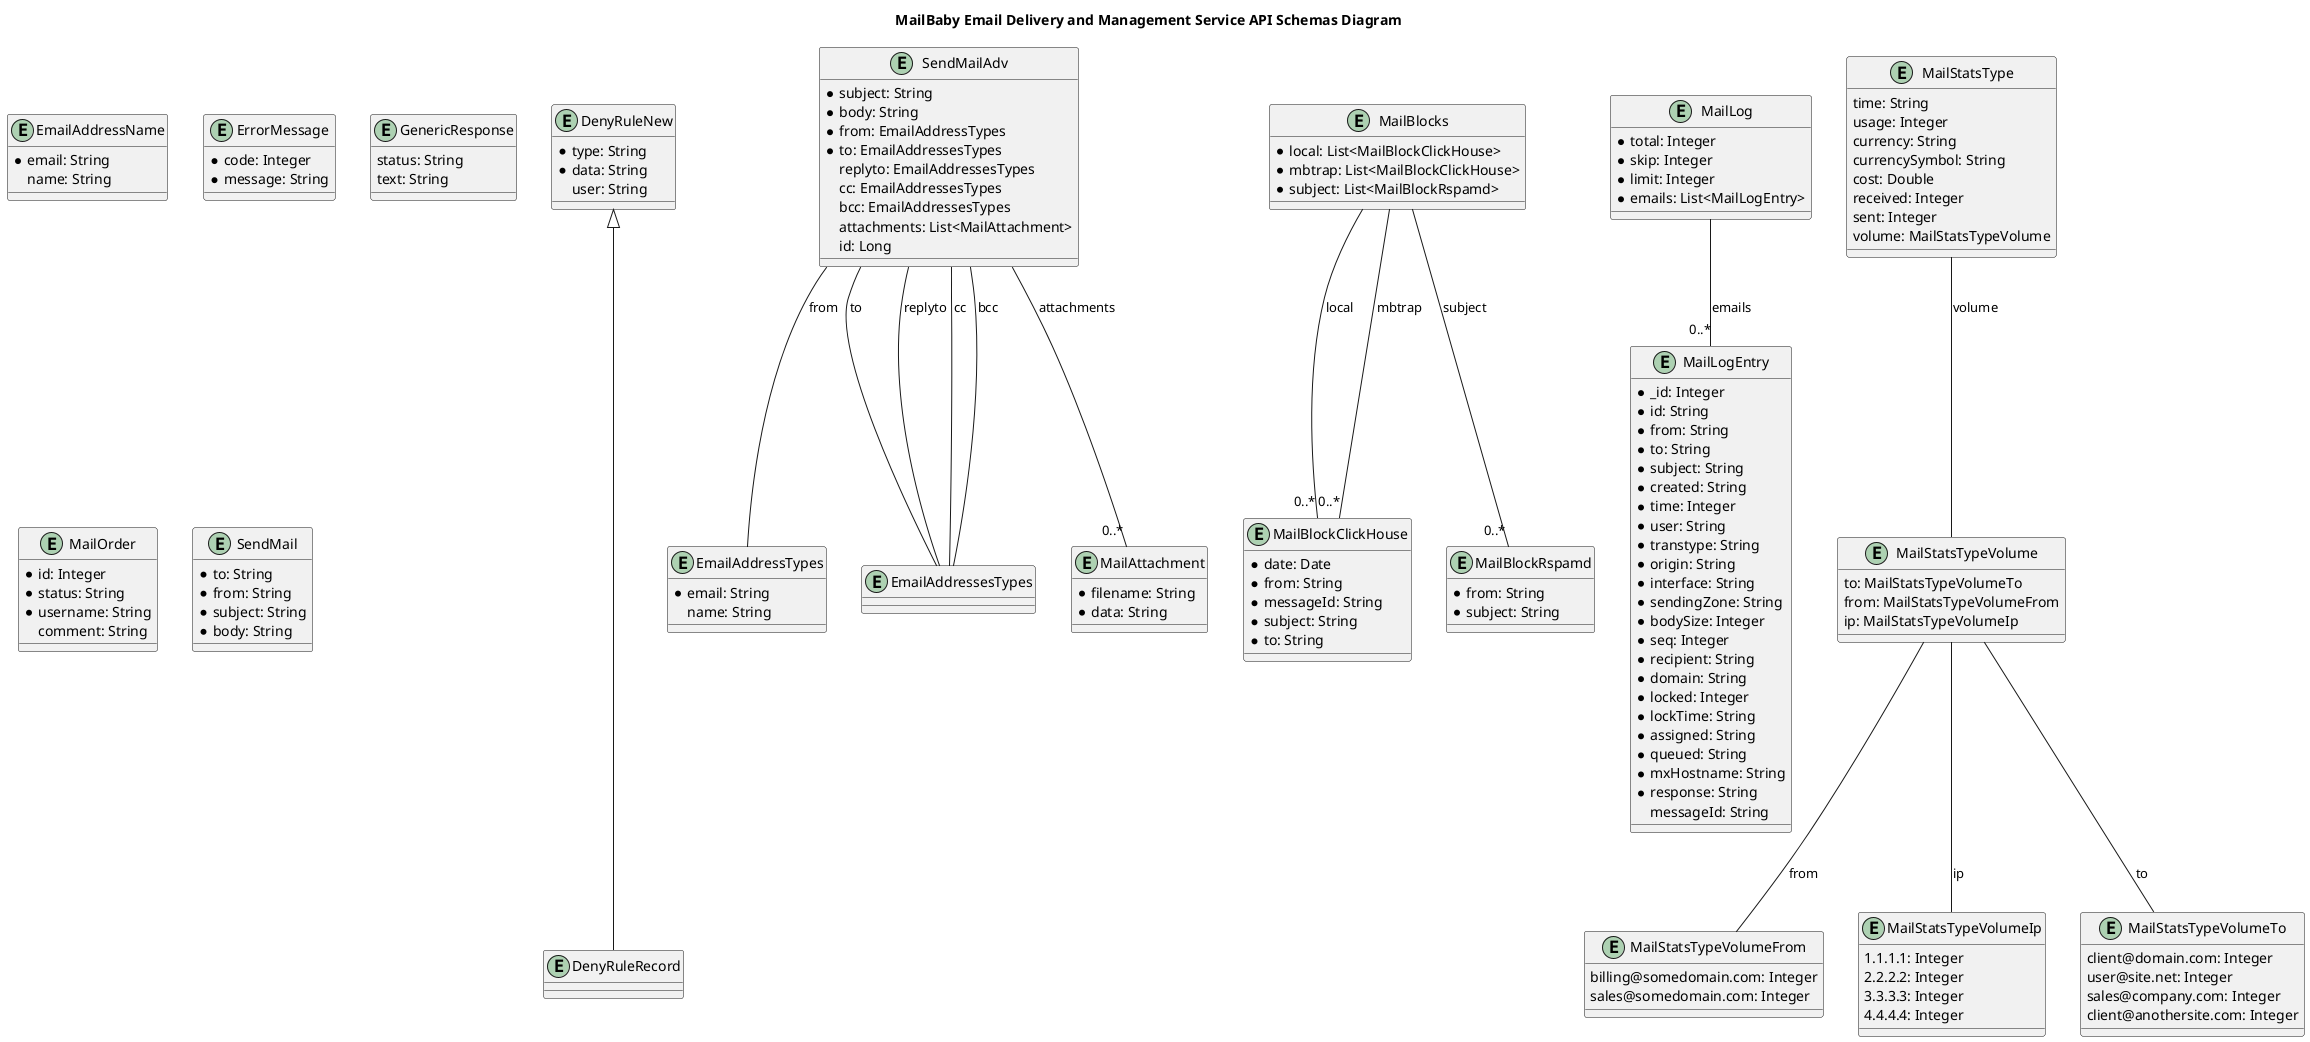 @startuml

title MailBaby Email Delivery and Management Service API Schemas Diagram

entity DenyRuleNew {
    * type: String
    * data: String
    user: String
}

entity DenyRuleRecord {
}

entity EmailAddressName {
    * email: String
    name: String
}

entity EmailAddressTypes {
    * email: String
    name: String
}

entity EmailAddressesTypes {
}

entity ErrorMessage {
    * code: Integer
    * message: String
}

entity GenericResponse {
    status: String
    text: String
}

entity MailAttachment {
    * filename: String
    * data: String
}

entity MailBlockClickHouse {
    * date: Date
    * from: String
    * messageId: String
    * subject: String
    * to: String
}

entity MailBlockRspamd {
    * from: String
    * subject: String
}

entity MailBlocks {
    * local: List<MailBlockClickHouse>
    * mbtrap: List<MailBlockClickHouse>
    * subject: List<MailBlockRspamd>
}

entity MailLog {
    * total: Integer
    * skip: Integer
    * limit: Integer
    * emails: List<MailLogEntry>
}

entity MailLogEntry {
    * _id: Integer
    * id: String
    * from: String
    * to: String
    * subject: String
    * created: String
    * time: Integer
    * user: String
    * transtype: String
    * origin: String
    * interface: String
    * sendingZone: String
    * bodySize: Integer
    * seq: Integer
    * recipient: String
    * domain: String
    * locked: Integer
    * lockTime: String
    * assigned: String
    * queued: String
    * mxHostname: String
    * response: String
    messageId: String
}

entity MailOrder {
    * id: Integer
    * status: String
    * username: String
    comment: String
}

entity MailStatsType {
    time: String
    usage: Integer
    currency: String
    currencySymbol: String
    cost: Double
    received: Integer
    sent: Integer
    volume: MailStatsTypeVolume
}

entity MailStatsTypeVolume {
    to: MailStatsTypeVolumeTo
    from: MailStatsTypeVolumeFrom
    ip: MailStatsTypeVolumeIp
}

entity MailStatsTypeVolumeFrom {
    billing@somedomain.com: Integer
    sales@somedomain.com: Integer
}

entity MailStatsTypeVolumeIp {
    1.1.1.1: Integer
    2.2.2.2: Integer
    3.3.3.3: Integer
    4.4.4.4: Integer
}

entity MailStatsTypeVolumeTo {
    client@domain.com: Integer
    user@site.net: Integer
    sales@company.com: Integer
    client@anothersite.com: Integer
}

entity SendMail {
    * to: String
    * from: String
    * subject: String
    * body: String
}

entity SendMailAdv {
    * subject: String
    * body: String
    * from: EmailAddressTypes
    * to: EmailAddressesTypes
    replyto: EmailAddressesTypes
    cc: EmailAddressesTypes
    bcc: EmailAddressesTypes
    attachments: List<MailAttachment>
    id: Long
}

DenyRuleNew <|--- DenyRuleRecord

MailStatsTypeVolume -- MailStatsTypeVolumeTo : to
MailStatsTypeVolume -- MailStatsTypeVolumeFrom : from
MailStatsTypeVolume -- MailStatsTypeVolumeIp : ip
MailStatsType -- MailStatsTypeVolume : volume
SendMailAdv -- EmailAddressTypes : from
SendMailAdv -- EmailAddressesTypes : to
SendMailAdv -- EmailAddressesTypes : replyto
SendMailAdv -- EmailAddressesTypes : cc
SendMailAdv -- EmailAddressesTypes : bcc
SendMailAdv -- "0..*" MailAttachment : attachments
MailLog -- "0..*" MailLogEntry : emails
MailBlocks -- "0..*" MailBlockClickHouse : local
MailBlocks -- "0..*" MailBlockClickHouse : mbtrap
MailBlocks -- "0..*" MailBlockRspamd : subject

@enduml